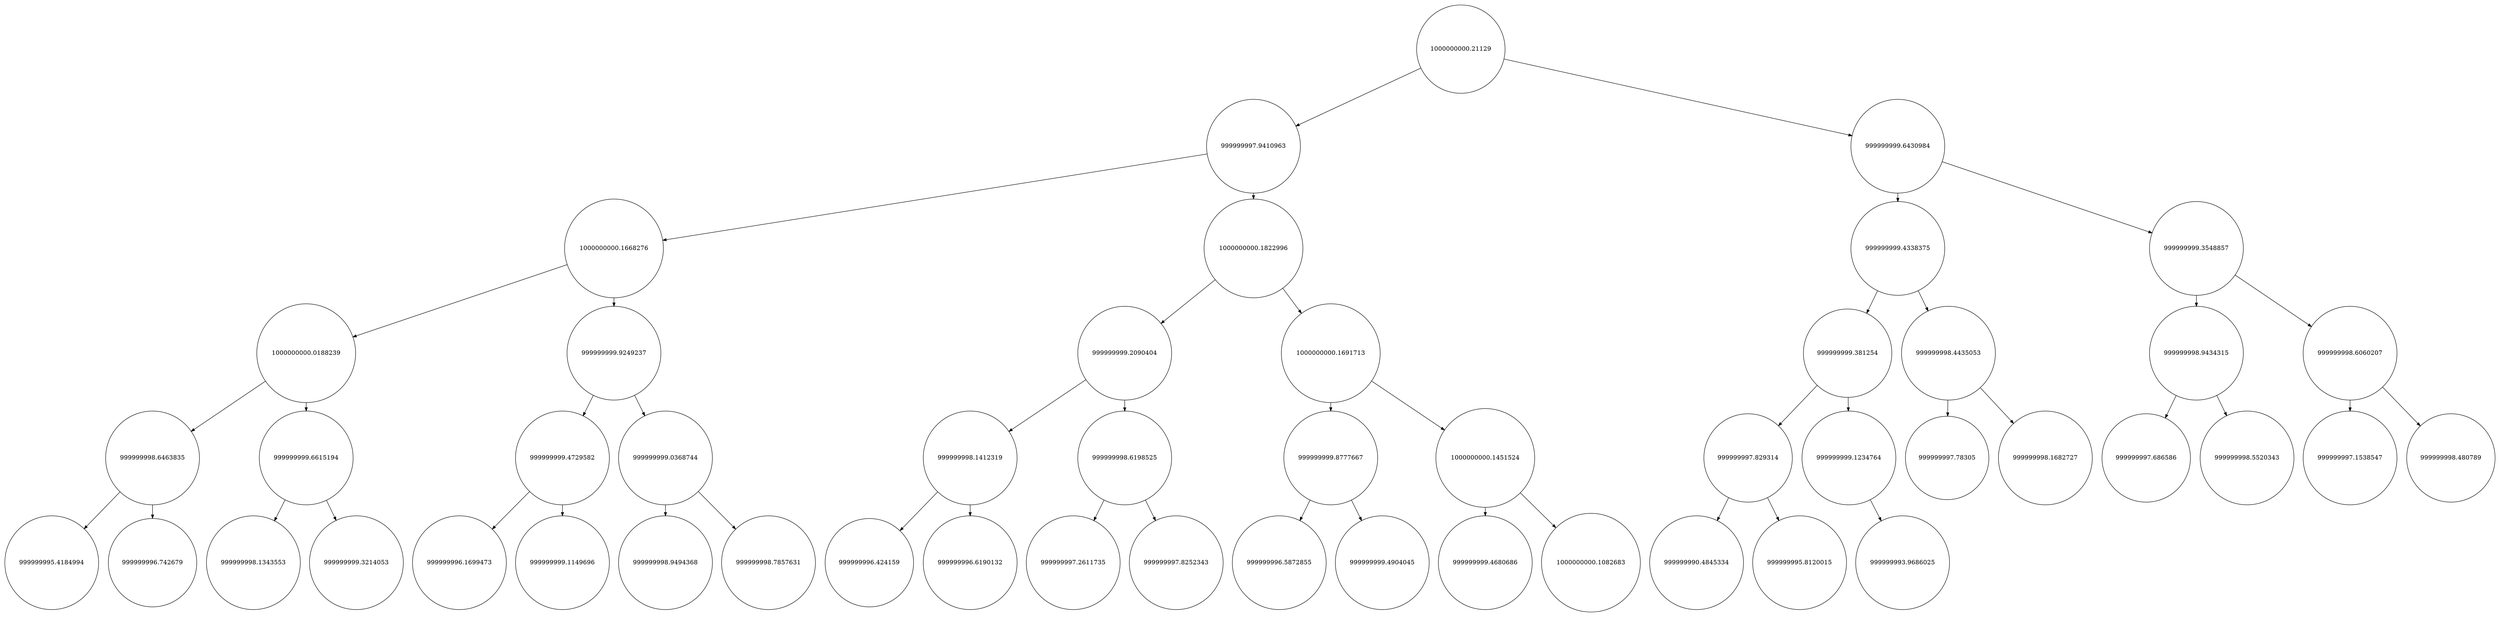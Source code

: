 
    digraph G {
    nodesep=0.3;
    ranksep=0.2;
    margin=0.1;
    node [shape=circle];
    edge [arrowsize=0.8];
    1 -> 2[side=left];
1 -> 3;
2 -> 4[side=left];
2 -> 5;
3 -> 6[side=left];
3 -> 7;
4 -> 8[side=left];
4 -> 9;
5 -> 10[side=left];
5 -> 11;
6 -> 12[side=left];
6 -> 13;
7 -> 14[side=left];
7 -> 15;
8 -> 16[side=left];
8 -> 17;
9 -> 18[side=left];
9 -> 19;
10 -> 20[side=left];
10 -> 21;
11 -> 22[side=left];
11 -> 23;
12 -> 24[side=left];
12 -> 25;
13 -> 26[side=left];
13 -> 27;
14 -> 28[side=left];
14 -> 29;
15 -> 30[side=left];
15 -> 31;
16 -> 32[side=left];
16 -> 33;
17 -> 34[side=left];
17 -> 35;
18 -> 36[side=left];
18 -> 37;
19 -> 38[side=left];
19 -> 39;
20 -> 40[side=left];
20 -> 41;
21 -> 42[side=left];
21 -> 43;
22 -> 44[side=left];
22 -> 45;
23 -> 46[side=left];
23 -> 47;
24 -> 48[side=left];
24 -> 49;
25 -> 50[side=left];
1[label="1000000000.21129"]
2[label="999999997.9410963"]
3[label="999999999.6430984"]
4[label="1000000000.1668276"]
5[label="1000000000.1822996"]
6[label="999999999.4338375"]
7[label="999999999.3548857"]
8[label="1000000000.0188239"]
9[label="999999999.9249237"]
10[label="999999999.2090404"]
11[label="1000000000.1691713"]
12[label="999999999.381254"]
13[label="999999998.4435053"]
14[label="999999998.9434315"]
15[label="999999998.6060207"]
16[label="999999998.6463835"]
17[label="999999999.6615194"]
18[label="999999999.4729582"]
19[label="999999999.0368744"]
20[label="999999998.1412319"]
21[label="999999998.6198525"]
22[label="999999999.8777667"]
23[label="1000000000.1451524"]
24[label="999999997.829314"]
25[label="999999999.1234764"]
26[label="999999997.78305"]
27[label="999999998.1682727"]
28[label="999999997.686586"]
29[label="999999998.5520343"]
30[label="999999997.1538547"]
31[label="999999998.480789"]
32[label="999999995.4184994"]
33[label="999999996.742679"]
34[label="999999998.1343553"]
35[label="999999999.3214053"]
36[label="999999996.1699473"]
37[label="999999999.1149696"]
38[label="999999998.9494368"]
39[label="999999998.7857631"]
40[label="999999996.424159"]
41[label="999999996.6190132"]
42[label="999999997.2611735"]
43[label="999999997.8252343"]
44[label="999999996.5872855"]
45[label="999999999.4904045"]
46[label="999999999.4680686"]
47[label="1000000000.1082683"]
48[label="999999990.4845334"]
49[label="999999995.8120015"]
50[label="999999993.9686025"]}